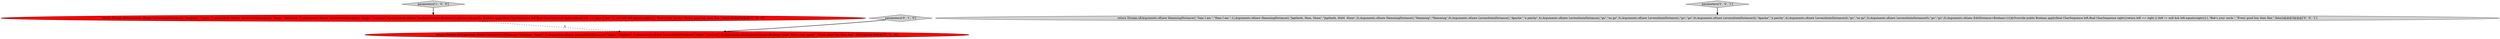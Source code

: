 digraph {
3 [style = filled, label = "return Stream.of(Arguments.of(new LevenshteinDistance(),\"elephant\",\"hippo\",7),Arguments.of(new LevenshteinDistance(),\"hippo\",\"elephant\",7),Arguments.of(new LevenshteinDistance(),\"hippo\",\"zzzzzzzz\",8),Arguments.of((SimilarityScore<Boolean>)null,\"Bob's your uncle.\",\"Every good boy does fine.\",false))@@@3@@@['0', '1', '0']", fillcolor = red, shape = ellipse image = "AAA1AAABBB2BBB"];
4 [style = filled, label = "parameters['0', '0', '1']", fillcolor = lightgray, shape = diamond image = "AAA0AAABBB3BBB"];
0 [style = filled, label = "return Stream.of(Arguments.of(new LevenshteinDistance(),\"elephant\",\"hippo\",7),Arguments.of(new LevenshteinDistance(),\"hippo\",\"elephant\",7),Arguments.of(new LevenshteinDistance(),\"hippo\",\"zzzzzzzz\",8),Arguments.of(new SimilarityScore<Boolean>(){@Override public Boolean apply(final CharSequence left,final CharSequence right){return left == right || (left != null && left.equals(right))}},\"Bob's your uncle.\",\"Every good boy does fine.\",false))@@@3@@@['1', '0', '0']", fillcolor = red, shape = ellipse image = "AAA1AAABBB1BBB"];
2 [style = filled, label = "parameters['0', '1', '0']", fillcolor = lightgray, shape = diamond image = "AAA0AAABBB2BBB"];
1 [style = filled, label = "parameters['1', '0', '0']", fillcolor = lightgray, shape = diamond image = "AAA0AAABBB1BBB"];
5 [style = filled, label = "return Stream.of(Arguments.of(new HammingDistance(),\"Sam I am.\",\"Ham I am.\",1),Arguments.of(new HammingDistance(),\"Japtheth, Ham, Shem\",\"Japtheth, HAM, Shem\",2),Arguments.of(new HammingDistance(),\"Hamming\",\"Hamming\",0),Arguments.of(new LevenshteinDistance(),\"Apache\",\"a patchy\",4),Arguments.of(new LevenshteinDistance(),\"go\",\"no go\",3),Arguments.of(new LevenshteinDistance(),\"go\",\"go\",0),Arguments.of(new LevenshteinDistance(4),\"Apache\",\"a patchy\",4),Arguments.of(new LevenshteinDistance(4),\"go\",\"no go\",3),Arguments.of(new LevenshteinDistance(0),\"go\",\"go\",0),Arguments.of(new EditDistance<Boolean>(){@Override public Boolean apply(final CharSequence left,final CharSequence right){return left == right || (left != null && left.equals(right))}},\"Bob's your uncle.\",\"Every good boy does fine.\",false))@@@3@@@['0', '0', '1']", fillcolor = lightgray, shape = ellipse image = "AAA0AAABBB3BBB"];
2->3 [style = bold, label=""];
1->0 [style = bold, label=""];
4->5 [style = bold, label=""];
0->3 [style = dashed, label="0"];
}
